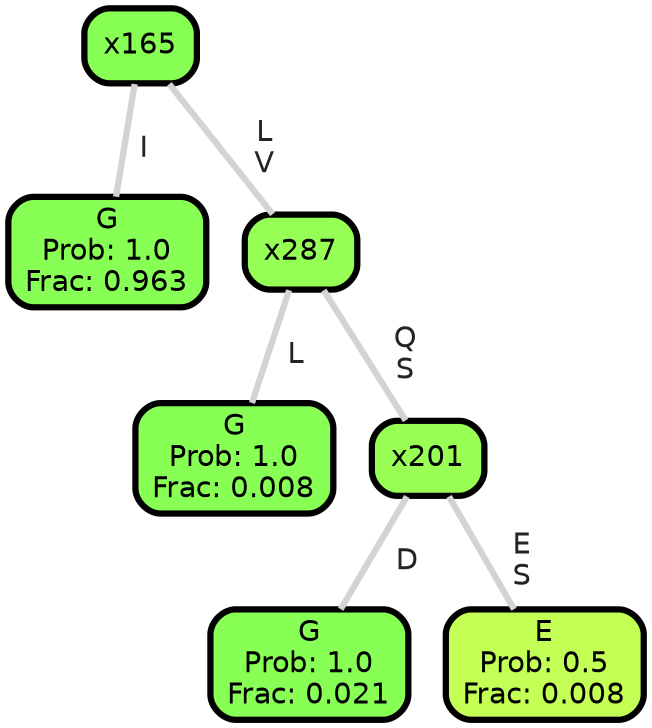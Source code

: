 graph Tree {
node [shape=box, style="filled, rounded",color="black",penwidth="3",fontcolor="black",                 fontname=helvetica] ;
graph [ranksep="0 equally", splines=straight,                 bgcolor=transparent, dpi=200] ;
edge [fontname=helvetica, fontweight=bold,fontcolor=grey14,color=lightgray] ;
0 [label="G
Prob: 1.0
Frac: 0.963", fillcolor="#88ff55"] ;
1 [label="x165", fillcolor="#88ff55"] ;
2 [label="G
Prob: 1.0
Frac: 0.008", fillcolor="#88ff55"] ;
3 [label="x287", fillcolor="#95ff55"] ;
4 [label="G
Prob: 1.0
Frac: 0.021", fillcolor="#88ff55"] ;
5 [label="x201", fillcolor="#99ff55"] ;
6 [label="E
Prob: 0.5
Frac: 0.008", fillcolor="#c3ff55"] ;
1 -- 0 [label=" I",penwidth=3] ;
1 -- 3 [label=" L\n V",penwidth=3] ;
3 -- 2 [label=" L",penwidth=3] ;
3 -- 5 [label=" Q\n S",penwidth=3] ;
5 -- 4 [label=" D",penwidth=3] ;
5 -- 6 [label=" E\n S",penwidth=3] ;
{rank = same;}}